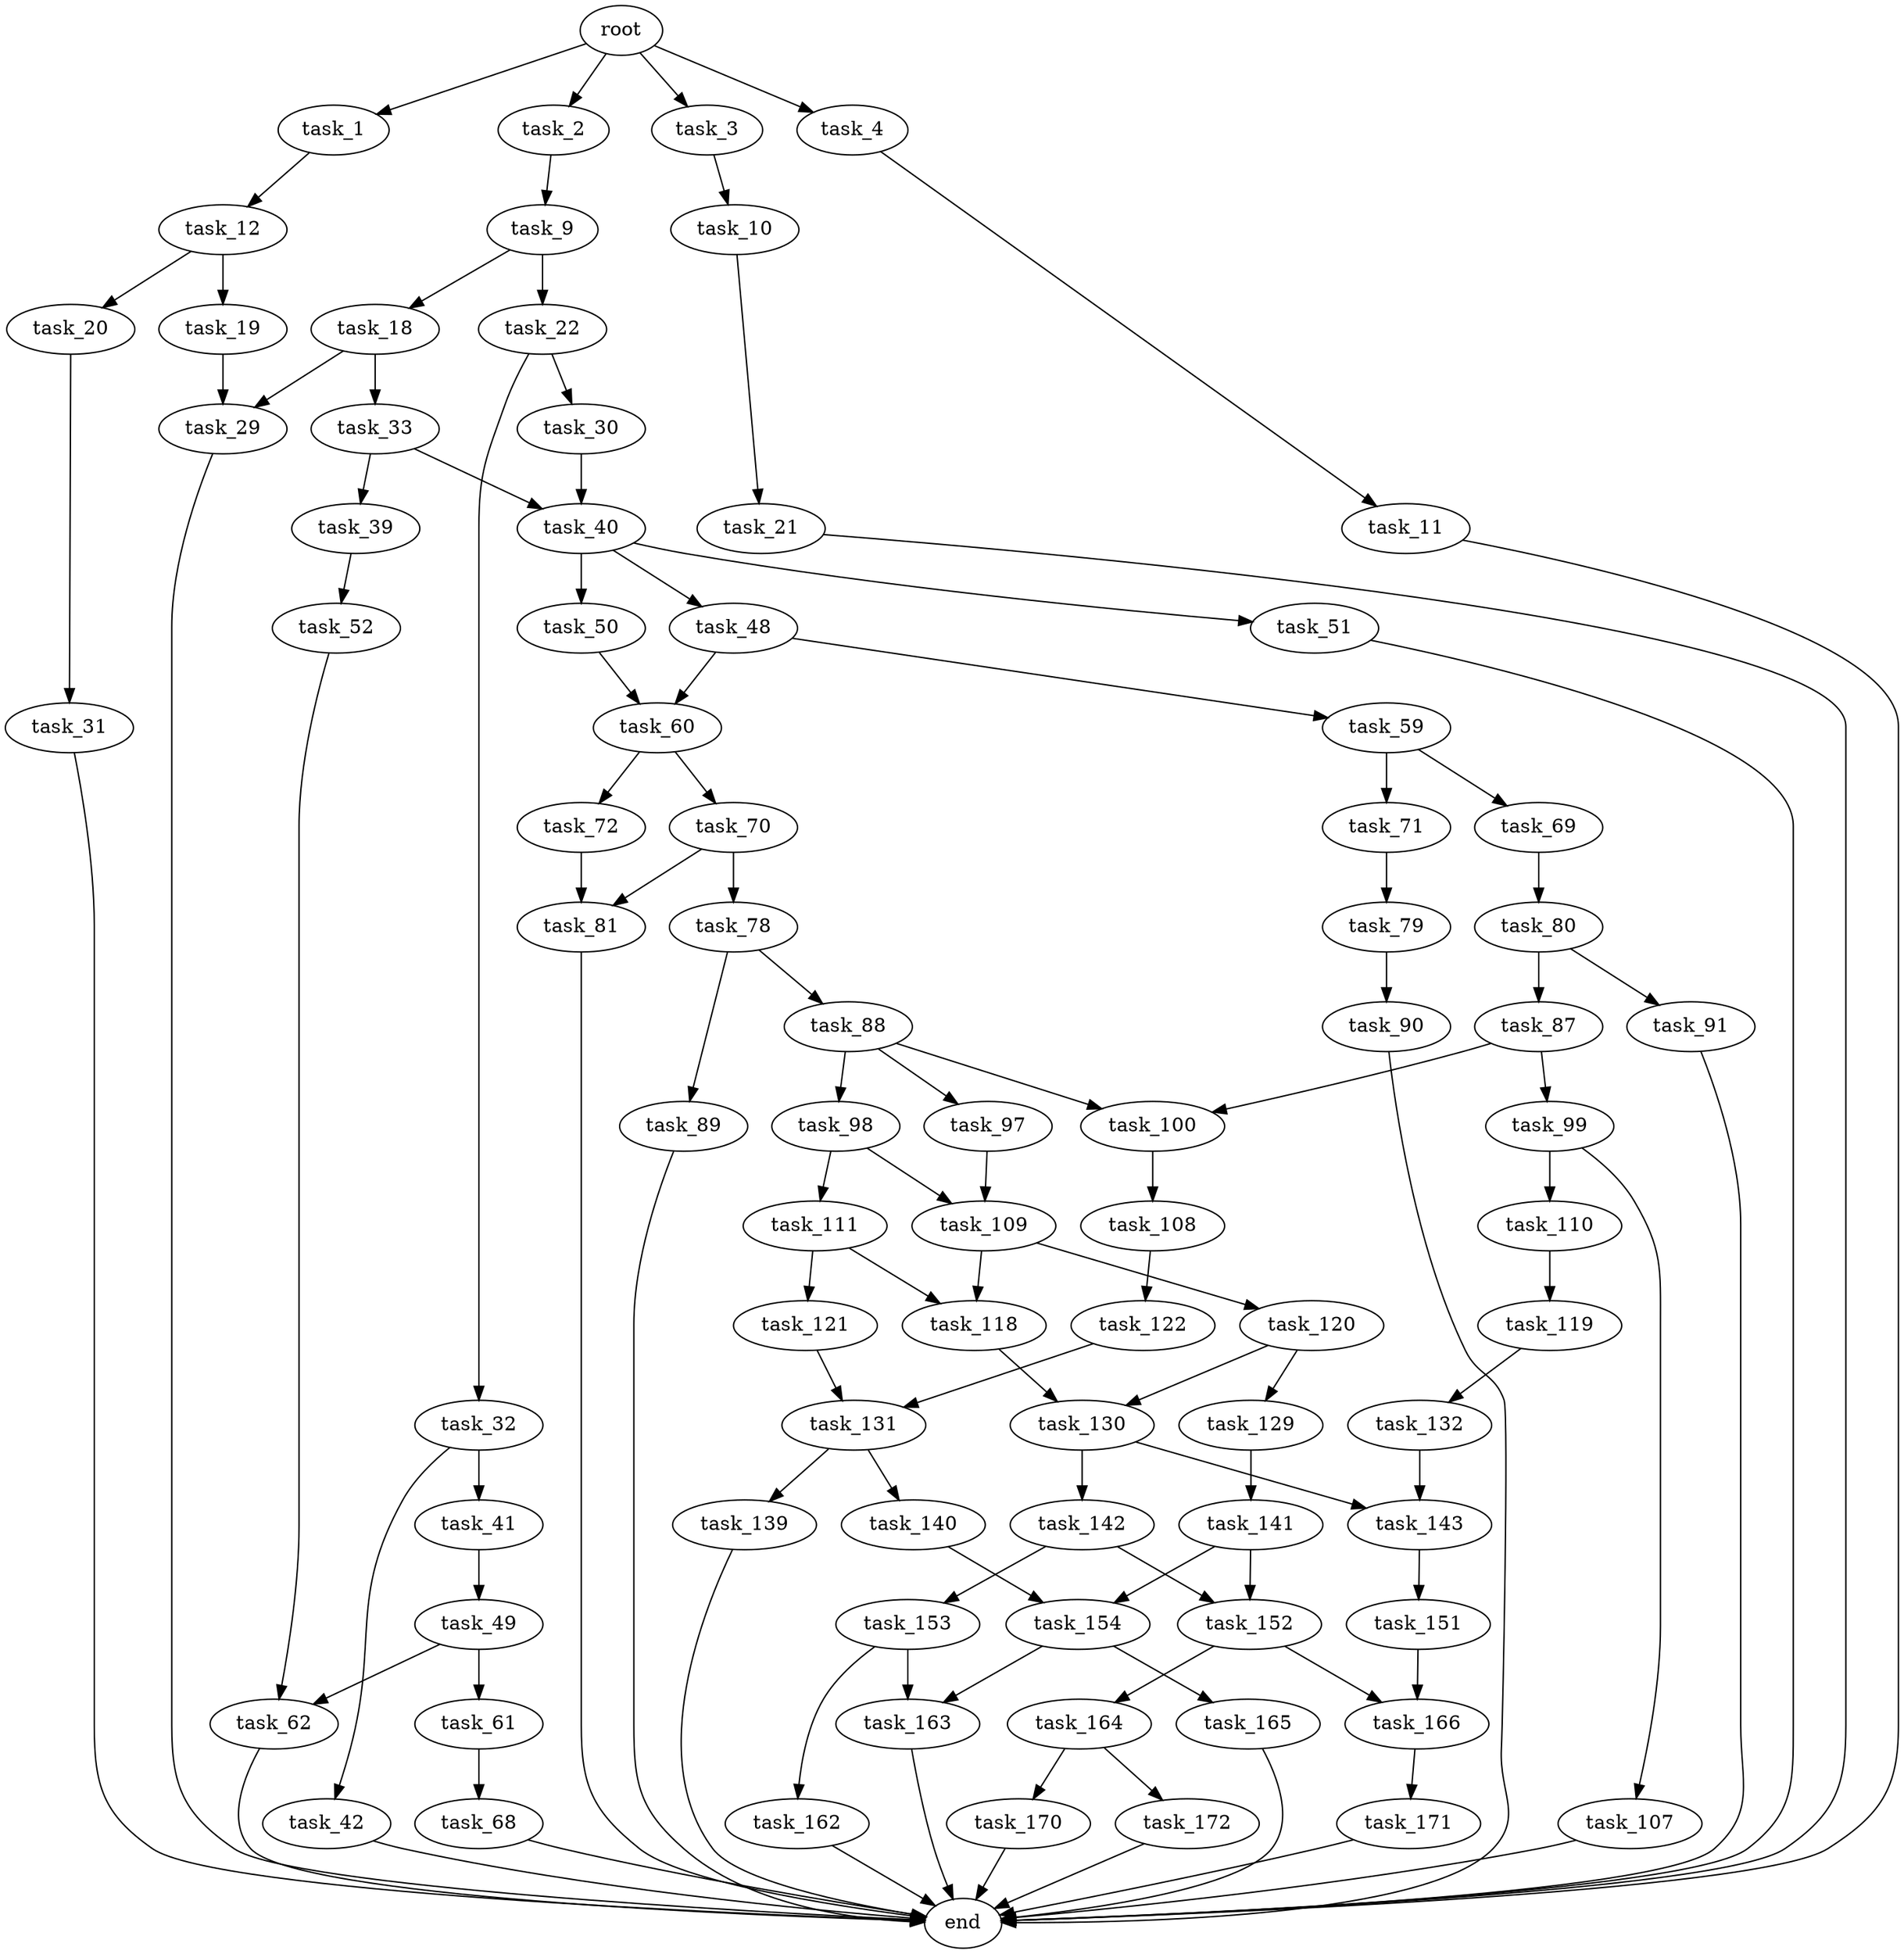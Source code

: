 digraph G {
  root [size="0.000000"];
  task_1 [size="17982071231.000000"];
  task_2 [size="68719476736.000000"];
  task_3 [size="782757789696.000000"];
  task_4 [size="13186895961.000000"];
  task_9 [size="368293445632.000000"];
  task_10 [size="368293445632.000000"];
  task_11 [size="1621044872.000000"];
  task_12 [size="38990773077.000000"];
  task_18 [size="9963917829.000000"];
  task_19 [size="336364675391.000000"];
  task_20 [size="32843913851.000000"];
  task_21 [size="438142132832.000000"];
  task_22 [size="68719476736.000000"];
  task_29 [size="285156793740.000000"];
  task_30 [size="521988317975.000000"];
  task_31 [size="22834906316.000000"];
  task_32 [size="782757789696.000000"];
  task_33 [size="368293445632.000000"];
  task_39 [size="207509093331.000000"];
  task_40 [size="68719476736.000000"];
  task_41 [size="39312273341.000000"];
  task_42 [size="708522987341.000000"];
  task_48 [size="1073741824000.000000"];
  task_49 [size="782757789696.000000"];
  task_50 [size="93331468725.000000"];
  task_51 [size="1945152847.000000"];
  task_52 [size="406696946651.000000"];
  task_59 [size="1000689030.000000"];
  task_60 [size="11538033349.000000"];
  task_61 [size="8589934592.000000"];
  task_62 [size="368293445632.000000"];
  task_68 [size="8589934592.000000"];
  task_69 [size="368293445632.000000"];
  task_70 [size="1180118182.000000"];
  task_71 [size="1381356126.000000"];
  task_72 [size="23801052493.000000"];
  task_78 [size="448201024389.000000"];
  task_79 [size="134024009862.000000"];
  task_80 [size="113006130895.000000"];
  task_81 [size="36084982290.000000"];
  task_87 [size="582202093.000000"];
  task_88 [size="8589934592.000000"];
  task_89 [size="7579600670.000000"];
  task_90 [size="8875675842.000000"];
  task_91 [size="7701968026.000000"];
  task_97 [size="11671831108.000000"];
  task_98 [size="26841506930.000000"];
  task_99 [size="102806244760.000000"];
  task_100 [size="28129726543.000000"];
  task_107 [size="8589934592.000000"];
  task_108 [size="261981828980.000000"];
  task_109 [size="209303015571.000000"];
  task_110 [size="70282206973.000000"];
  task_111 [size="28991029248.000000"];
  task_118 [size="15767489730.000000"];
  task_119 [size="28991029248.000000"];
  task_120 [size="181232189084.000000"];
  task_121 [size="14917403201.000000"];
  task_122 [size="134217728000.000000"];
  task_129 [size="368293445632.000000"];
  task_130 [size="387952543411.000000"];
  task_131 [size="6718702790.000000"];
  task_132 [size="425334378729.000000"];
  task_139 [size="625879744720.000000"];
  task_140 [size="311668730041.000000"];
  task_141 [size="28991029248.000000"];
  task_142 [size="26146680727.000000"];
  task_143 [size="2064632420.000000"];
  task_151 [size="368293445632.000000"];
  task_152 [size="782757789696.000000"];
  task_153 [size="30643636086.000000"];
  task_154 [size="2080573637.000000"];
  task_162 [size="13247611195.000000"];
  task_163 [size="1038512867658.000000"];
  task_164 [size="1431099530.000000"];
  task_165 [size="368293445632.000000"];
  task_166 [size="549755813888.000000"];
  task_170 [size="231928233984.000000"];
  task_171 [size="68719476736.000000"];
  task_172 [size="49608928717.000000"];
  end [size="0.000000"];

  root -> task_1 [size="1.000000"];
  root -> task_2 [size="1.000000"];
  root -> task_3 [size="1.000000"];
  root -> task_4 [size="1.000000"];
  task_1 -> task_12 [size="536870912.000000"];
  task_2 -> task_9 [size="134217728.000000"];
  task_3 -> task_10 [size="679477248.000000"];
  task_4 -> task_11 [size="301989888.000000"];
  task_9 -> task_18 [size="411041792.000000"];
  task_9 -> task_22 [size="411041792.000000"];
  task_10 -> task_21 [size="411041792.000000"];
  task_11 -> end [size="1.000000"];
  task_12 -> task_19 [size="838860800.000000"];
  task_12 -> task_20 [size="838860800.000000"];
  task_18 -> task_29 [size="536870912.000000"];
  task_18 -> task_33 [size="536870912.000000"];
  task_19 -> task_29 [size="301989888.000000"];
  task_20 -> task_31 [size="536870912.000000"];
  task_21 -> end [size="1.000000"];
  task_22 -> task_30 [size="134217728.000000"];
  task_22 -> task_32 [size="134217728.000000"];
  task_29 -> end [size="1.000000"];
  task_30 -> task_40 [size="411041792.000000"];
  task_31 -> end [size="1.000000"];
  task_32 -> task_41 [size="679477248.000000"];
  task_32 -> task_42 [size="679477248.000000"];
  task_33 -> task_39 [size="411041792.000000"];
  task_33 -> task_40 [size="411041792.000000"];
  task_39 -> task_52 [size="411041792.000000"];
  task_40 -> task_48 [size="134217728.000000"];
  task_40 -> task_50 [size="134217728.000000"];
  task_40 -> task_51 [size="134217728.000000"];
  task_41 -> task_49 [size="75497472.000000"];
  task_42 -> end [size="1.000000"];
  task_48 -> task_59 [size="838860800.000000"];
  task_48 -> task_60 [size="838860800.000000"];
  task_49 -> task_61 [size="679477248.000000"];
  task_49 -> task_62 [size="679477248.000000"];
  task_50 -> task_60 [size="75497472.000000"];
  task_51 -> end [size="1.000000"];
  task_52 -> task_62 [size="536870912.000000"];
  task_59 -> task_69 [size="75497472.000000"];
  task_59 -> task_71 [size="75497472.000000"];
  task_60 -> task_70 [size="209715200.000000"];
  task_60 -> task_72 [size="209715200.000000"];
  task_61 -> task_68 [size="33554432.000000"];
  task_62 -> end [size="1.000000"];
  task_68 -> end [size="1.000000"];
  task_69 -> task_80 [size="411041792.000000"];
  task_70 -> task_78 [size="134217728.000000"];
  task_70 -> task_81 [size="134217728.000000"];
  task_71 -> task_79 [size="75497472.000000"];
  task_72 -> task_81 [size="838860800.000000"];
  task_78 -> task_88 [size="411041792.000000"];
  task_78 -> task_89 [size="411041792.000000"];
  task_79 -> task_90 [size="134217728.000000"];
  task_80 -> task_87 [size="411041792.000000"];
  task_80 -> task_91 [size="411041792.000000"];
  task_81 -> end [size="1.000000"];
  task_87 -> task_99 [size="33554432.000000"];
  task_87 -> task_100 [size="33554432.000000"];
  task_88 -> task_97 [size="33554432.000000"];
  task_88 -> task_98 [size="33554432.000000"];
  task_88 -> task_100 [size="33554432.000000"];
  task_89 -> end [size="1.000000"];
  task_90 -> end [size="1.000000"];
  task_91 -> end [size="1.000000"];
  task_97 -> task_109 [size="679477248.000000"];
  task_98 -> task_109 [size="33554432.000000"];
  task_98 -> task_111 [size="33554432.000000"];
  task_99 -> task_107 [size="75497472.000000"];
  task_99 -> task_110 [size="75497472.000000"];
  task_100 -> task_108 [size="134217728.000000"];
  task_107 -> end [size="1.000000"];
  task_108 -> task_122 [size="209715200.000000"];
  task_109 -> task_118 [size="536870912.000000"];
  task_109 -> task_120 [size="536870912.000000"];
  task_110 -> task_119 [size="209715200.000000"];
  task_111 -> task_118 [size="75497472.000000"];
  task_111 -> task_121 [size="75497472.000000"];
  task_118 -> task_130 [size="679477248.000000"];
  task_119 -> task_132 [size="75497472.000000"];
  task_120 -> task_129 [size="301989888.000000"];
  task_120 -> task_130 [size="301989888.000000"];
  task_121 -> task_131 [size="411041792.000000"];
  task_122 -> task_131 [size="209715200.000000"];
  task_129 -> task_141 [size="411041792.000000"];
  task_130 -> task_142 [size="536870912.000000"];
  task_130 -> task_143 [size="536870912.000000"];
  task_131 -> task_139 [size="134217728.000000"];
  task_131 -> task_140 [size="134217728.000000"];
  task_132 -> task_143 [size="301989888.000000"];
  task_139 -> end [size="1.000000"];
  task_140 -> task_154 [size="209715200.000000"];
  task_141 -> task_152 [size="75497472.000000"];
  task_141 -> task_154 [size="75497472.000000"];
  task_142 -> task_152 [size="75497472.000000"];
  task_142 -> task_153 [size="75497472.000000"];
  task_143 -> task_151 [size="75497472.000000"];
  task_151 -> task_166 [size="411041792.000000"];
  task_152 -> task_164 [size="679477248.000000"];
  task_152 -> task_166 [size="679477248.000000"];
  task_153 -> task_162 [size="33554432.000000"];
  task_153 -> task_163 [size="33554432.000000"];
  task_154 -> task_163 [size="75497472.000000"];
  task_154 -> task_165 [size="75497472.000000"];
  task_162 -> end [size="1.000000"];
  task_163 -> end [size="1.000000"];
  task_164 -> task_170 [size="75497472.000000"];
  task_164 -> task_172 [size="75497472.000000"];
  task_165 -> end [size="1.000000"];
  task_166 -> task_171 [size="536870912.000000"];
  task_170 -> end [size="1.000000"];
  task_171 -> end [size="1.000000"];
  task_172 -> end [size="1.000000"];
}

